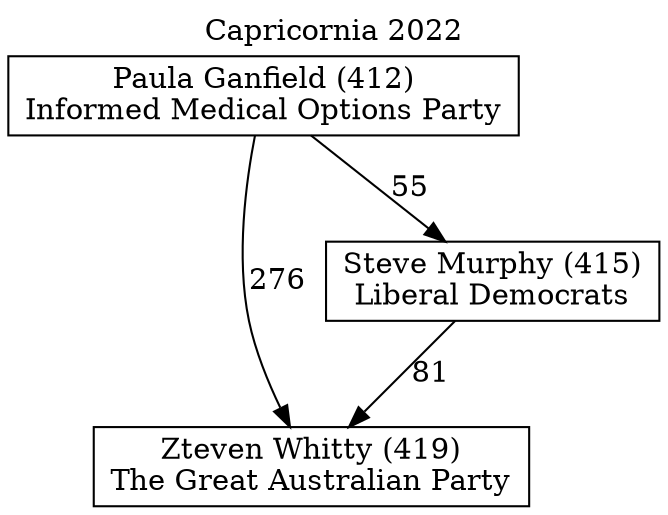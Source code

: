 // House preference flow
digraph "Zteven Whitty (419)_Capricornia_2022" {
	graph [label="Capricornia 2022" labelloc=t mclimit=10]
	node [shape=box]
	"Zteven Whitty (419)" [label="Zteven Whitty (419)
The Great Australian Party"]
	"Steve Murphy (415)" [label="Steve Murphy (415)
Liberal Democrats"]
	"Paula Ganfield (412)" [label="Paula Ganfield (412)
Informed Medical Options Party"]
	"Steve Murphy (415)" -> "Zteven Whitty (419)" [label=81]
	"Paula Ganfield (412)" -> "Steve Murphy (415)" [label=55]
	"Paula Ganfield (412)" -> "Zteven Whitty (419)" [label=276]
}

